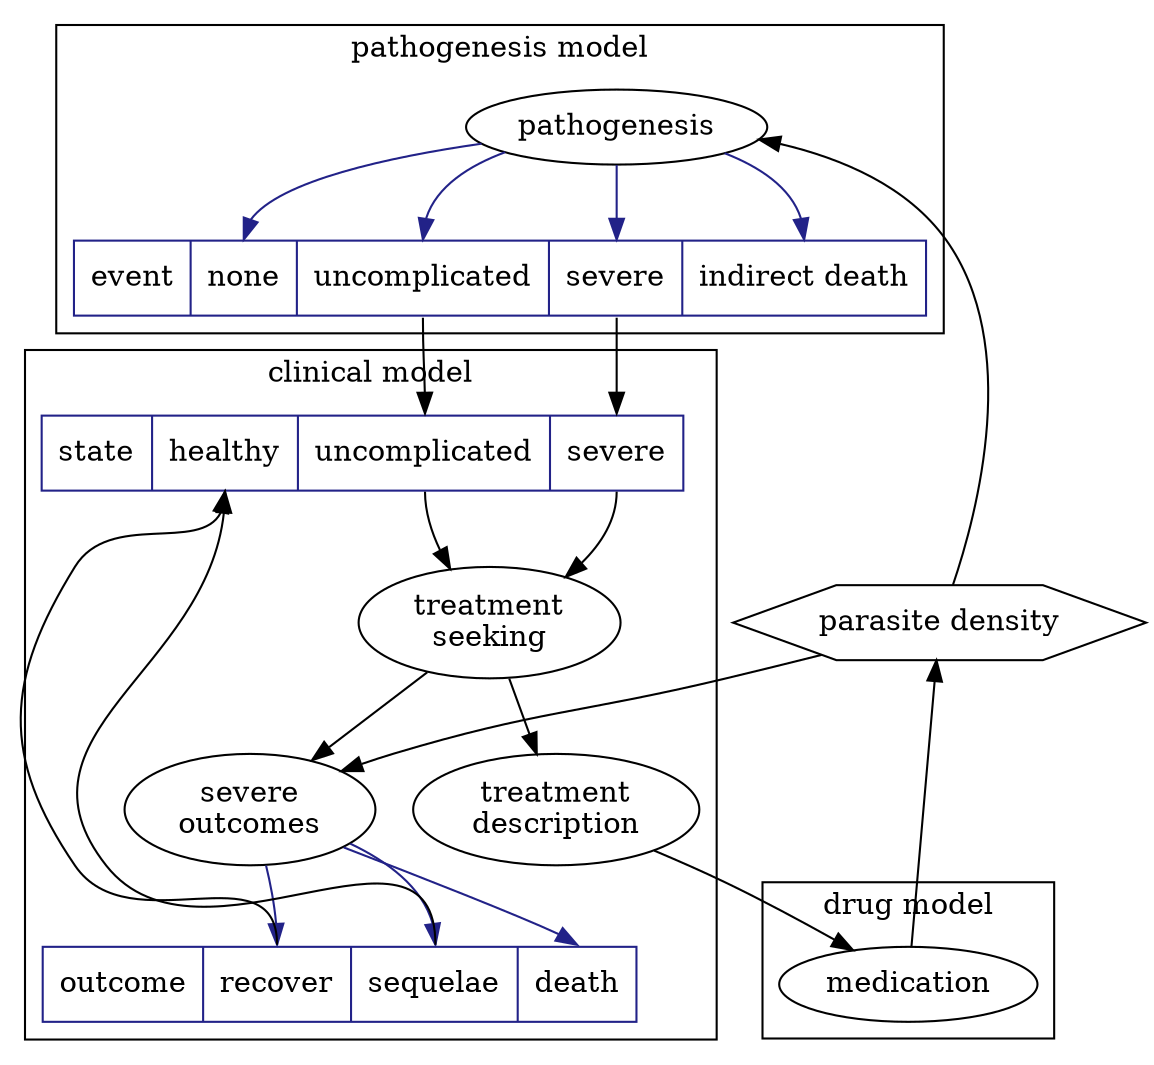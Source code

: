 // graphviz description diagram.
// Copyright 2010 Swiss Tropical Institute
// Licence: GPL 2.1 or later
// Author: Diggory Hardy

digraph {
    edge[ fontcolor="#666666" ]
    
    merozoites[ label="parasite density", shape=hexagon ]
    subgraph cluster_drug{
	label="drug model"
	medication
    }
    
    subgraph cluster_pathogenesis {
	label="pathogenesis model"
	pathogenesis
	path_event[label="event|<n> none|<UC> uncomplicated|<s> severe|<i> indirect death", shape=record, color="#222288"]
    }
    subgraph cluster_clinical {
	label="clinical model"
	state[label="state|<h>healthy|<UC> uncomplicated|<s> severe", shape=record, color="#222288"]
	treat_seeking[label="treatment\nseeking"]
	treat_desc[label="treatment\ndescription"]
	sev_outcomes[label="severe\noutcomes"]
	outcome[label="<o>outcome|<r>recover|<s>sequelae|<d>death", shape=record, color="#222288"]
    }
    
    merozoites -> pathogenesis
    pathogenesis -> path_event:n [color="#222288"]
    pathogenesis -> path_event:UC [color="#222288"]
    pathogenesis -> path_event:s [color="#222288"]
    pathogenesis -> path_event:i [color="#222288"]
    path_event:UC -> state:UC
    path_event:s -> state:s
    state:UC -> treat_seeking
    state:s -> treat_seeking
    outcome:r -> state:h
    outcome:s -> state:h
    treat_seeking -> treat_desc -> medication
    medication -> merozoites
    treat_seeking -> sev_outcomes
    merozoites -> sev_outcomes
    sev_outcomes -> outcome:s [color="#222288"]
    sev_outcomes -> outcome:d [color="#222288"]
    sev_outcomes -> outcome:r [color="#222288"]
}

